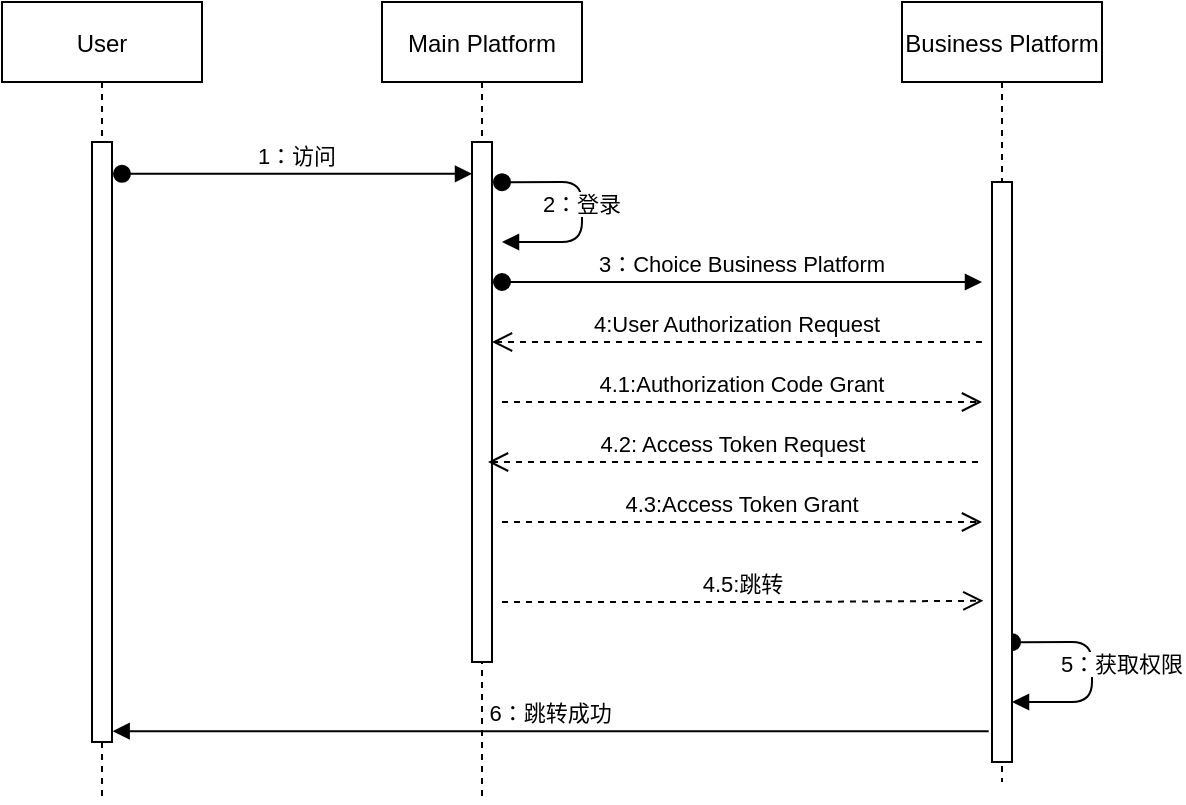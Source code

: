 <mxfile version="20.6.2" type="github">
  <diagram id="kgpKYQtTHZ0yAKxKKP6v" name="Page-1">
    <mxGraphModel dx="782" dy="428" grid="1" gridSize="10" guides="1" tooltips="1" connect="1" arrows="1" fold="1" page="1" pageScale="1" pageWidth="850" pageHeight="1100" math="0" shadow="0">
      <root>
        <mxCell id="0" />
        <mxCell id="1" parent="0" />
        <mxCell id="3nuBFxr9cyL0pnOWT2aG-1" value="Main Platform" style="shape=umlLifeline;perimeter=lifelinePerimeter;container=1;collapsible=0;recursiveResize=0;rounded=0;shadow=0;strokeWidth=1;" parent="1" vertex="1">
          <mxGeometry x="250" y="80" width="100" height="400" as="geometry" />
        </mxCell>
        <mxCell id="3nuBFxr9cyL0pnOWT2aG-2" value="" style="points=[];perimeter=orthogonalPerimeter;rounded=0;shadow=0;strokeWidth=1;" parent="3nuBFxr9cyL0pnOWT2aG-1" vertex="1">
          <mxGeometry x="45" y="70" width="10" height="260" as="geometry" />
        </mxCell>
        <mxCell id="7Csi6WgGqUAuOyaG3KP2-10" value="2：登录" style="verticalAlign=bottom;startArrow=oval;endArrow=block;startSize=8;shadow=0;strokeWidth=1;exitX=1.5;exitY=0.053;exitDx=0;exitDy=0;exitPerimeter=0;" parent="3nuBFxr9cyL0pnOWT2aG-1" edge="1">
          <mxGeometry x="0.091" relative="1" as="geometry">
            <mxPoint x="60" y="90.07" as="sourcePoint" />
            <mxPoint x="60" y="120" as="targetPoint" />
            <Array as="points">
              <mxPoint x="100" y="90" />
              <mxPoint x="100" y="120" />
            </Array>
            <mxPoint as="offset" />
          </mxGeometry>
        </mxCell>
        <mxCell id="3nuBFxr9cyL0pnOWT2aG-5" value="Business Platform" style="shape=umlLifeline;perimeter=lifelinePerimeter;container=1;collapsible=0;recursiveResize=0;rounded=0;shadow=0;strokeWidth=1;" parent="1" vertex="1">
          <mxGeometry x="510" y="80" width="100" height="390" as="geometry" />
        </mxCell>
        <mxCell id="vSWq6A5dJCgkSZAUsgRE-13" value="5：获取权限" style="verticalAlign=bottom;startArrow=oval;endArrow=block;startSize=8;shadow=0;strokeWidth=1;exitX=1.5;exitY=0.053;exitDx=0;exitDy=0;exitPerimeter=0;" edge="1" parent="3nuBFxr9cyL0pnOWT2aG-5">
          <mxGeometry x="0.091" y="15" relative="1" as="geometry">
            <mxPoint x="55" y="320.07" as="sourcePoint" />
            <mxPoint x="55" y="350" as="targetPoint" />
            <Array as="points">
              <mxPoint x="95" y="320" />
              <mxPoint x="95" y="350" />
            </Array>
            <mxPoint as="offset" />
          </mxGeometry>
        </mxCell>
        <mxCell id="3nuBFxr9cyL0pnOWT2aG-7" value="4:User Authorization Request" style="verticalAlign=bottom;endArrow=open;dashed=1;endSize=8;shadow=0;strokeWidth=1;" parent="1" target="3nuBFxr9cyL0pnOWT2aG-2" edge="1">
          <mxGeometry relative="1" as="geometry">
            <mxPoint x="275" y="236" as="targetPoint" />
            <mxPoint x="550" y="250" as="sourcePoint" />
            <Array as="points">
              <mxPoint x="480" y="250" />
              <mxPoint x="400" y="250" />
            </Array>
          </mxGeometry>
        </mxCell>
        <mxCell id="3nuBFxr9cyL0pnOWT2aG-10" value="4.1:Authorization Code Grant" style="verticalAlign=bottom;endArrow=open;dashed=1;endSize=8;shadow=0;strokeWidth=1;" parent="1" edge="1">
          <mxGeometry relative="1" as="geometry">
            <mxPoint x="550" y="280" as="targetPoint" />
            <Array as="points">
              <mxPoint x="450" y="280" />
            </Array>
            <mxPoint x="310" y="280" as="sourcePoint" />
          </mxGeometry>
        </mxCell>
        <mxCell id="7Csi6WgGqUAuOyaG3KP2-1" value="User" style="shape=umlLifeline;perimeter=lifelinePerimeter;container=1;collapsible=0;recursiveResize=0;rounded=0;shadow=0;strokeWidth=1;" parent="1" vertex="1">
          <mxGeometry x="60" y="80" width="100" height="400" as="geometry" />
        </mxCell>
        <mxCell id="7Csi6WgGqUAuOyaG3KP2-2" value="" style="points=[];perimeter=orthogonalPerimeter;rounded=0;shadow=0;strokeWidth=1;" parent="7Csi6WgGqUAuOyaG3KP2-1" vertex="1">
          <mxGeometry x="45" y="70" width="10" height="300" as="geometry" />
        </mxCell>
        <mxCell id="3nuBFxr9cyL0pnOWT2aG-3" value="1：访问" style="verticalAlign=bottom;startArrow=oval;endArrow=block;startSize=8;shadow=0;strokeWidth=1;exitX=1.5;exitY=0.053;exitDx=0;exitDy=0;exitPerimeter=0;" parent="1" source="7Csi6WgGqUAuOyaG3KP2-2" target="3nuBFxr9cyL0pnOWT2aG-2" edge="1">
          <mxGeometry relative="1" as="geometry">
            <mxPoint x="205" y="150" as="sourcePoint" />
          </mxGeometry>
        </mxCell>
        <mxCell id="7Csi6WgGqUAuOyaG3KP2-12" value="3：Choice Business Platform" style="verticalAlign=bottom;startArrow=oval;endArrow=block;startSize=8;shadow=0;strokeWidth=1;exitX=1.5;exitY=0.053;exitDx=0;exitDy=0;exitPerimeter=0;" parent="1" edge="1">
          <mxGeometry relative="1" as="geometry">
            <mxPoint x="310" y="220.0" as="sourcePoint" />
            <mxPoint x="550" y="220" as="targetPoint" />
          </mxGeometry>
        </mxCell>
        <mxCell id="vSWq6A5dJCgkSZAUsgRE-1" value="4.2: Access Token Request" style="verticalAlign=bottom;endArrow=open;dashed=1;endSize=8;shadow=0;strokeWidth=1;" edge="1" parent="1">
          <mxGeometry relative="1" as="geometry">
            <mxPoint x="303" y="310" as="targetPoint" />
            <mxPoint x="548" y="310" as="sourcePoint" />
            <Array as="points">
              <mxPoint x="478" y="310" />
              <mxPoint x="398" y="310" />
            </Array>
          </mxGeometry>
        </mxCell>
        <mxCell id="vSWq6A5dJCgkSZAUsgRE-2" value="4.3:Access Token Grant" style="verticalAlign=bottom;endArrow=open;dashed=1;endSize=8;shadow=0;strokeWidth=1;" edge="1" parent="1">
          <mxGeometry relative="1" as="geometry">
            <mxPoint x="550" y="340" as="targetPoint" />
            <Array as="points">
              <mxPoint x="450" y="340" />
            </Array>
            <mxPoint x="310" y="340" as="sourcePoint" />
          </mxGeometry>
        </mxCell>
        <mxCell id="vSWq6A5dJCgkSZAUsgRE-11" value="4.5:跳转" style="verticalAlign=bottom;endArrow=open;dashed=1;endSize=8;shadow=0;strokeWidth=1;entryX=-0.433;entryY=0.722;entryDx=0;entryDy=0;entryPerimeter=0;" edge="1" parent="1" target="3nuBFxr9cyL0pnOWT2aG-6">
          <mxGeometry relative="1" as="geometry">
            <mxPoint x="550" y="380" as="targetPoint" />
            <Array as="points">
              <mxPoint x="450" y="380" />
            </Array>
            <mxPoint x="310" y="380" as="sourcePoint" />
          </mxGeometry>
        </mxCell>
        <mxCell id="vSWq6A5dJCgkSZAUsgRE-14" value="6：跳转成功" style="verticalAlign=bottom;startArrow=none;endArrow=block;startSize=8;shadow=0;strokeWidth=1;entryX=1.033;entryY=0.982;entryDx=0;entryDy=0;entryPerimeter=0;exitX=-0.167;exitY=0.947;exitDx=0;exitDy=0;exitPerimeter=0;" edge="1" parent="1" source="3nuBFxr9cyL0pnOWT2aG-6" target="7Csi6WgGqUAuOyaG3KP2-2">
          <mxGeometry relative="1" as="geometry">
            <mxPoint x="540" y="445" as="sourcePoint" />
            <mxPoint x="560" y="230" as="targetPoint" />
          </mxGeometry>
        </mxCell>
        <mxCell id="3nuBFxr9cyL0pnOWT2aG-6" value="" style="points=[];perimeter=orthogonalPerimeter;rounded=0;shadow=0;strokeWidth=1;" parent="1" vertex="1">
          <mxGeometry x="555" y="170" width="10" height="290" as="geometry" />
        </mxCell>
      </root>
    </mxGraphModel>
  </diagram>
</mxfile>
